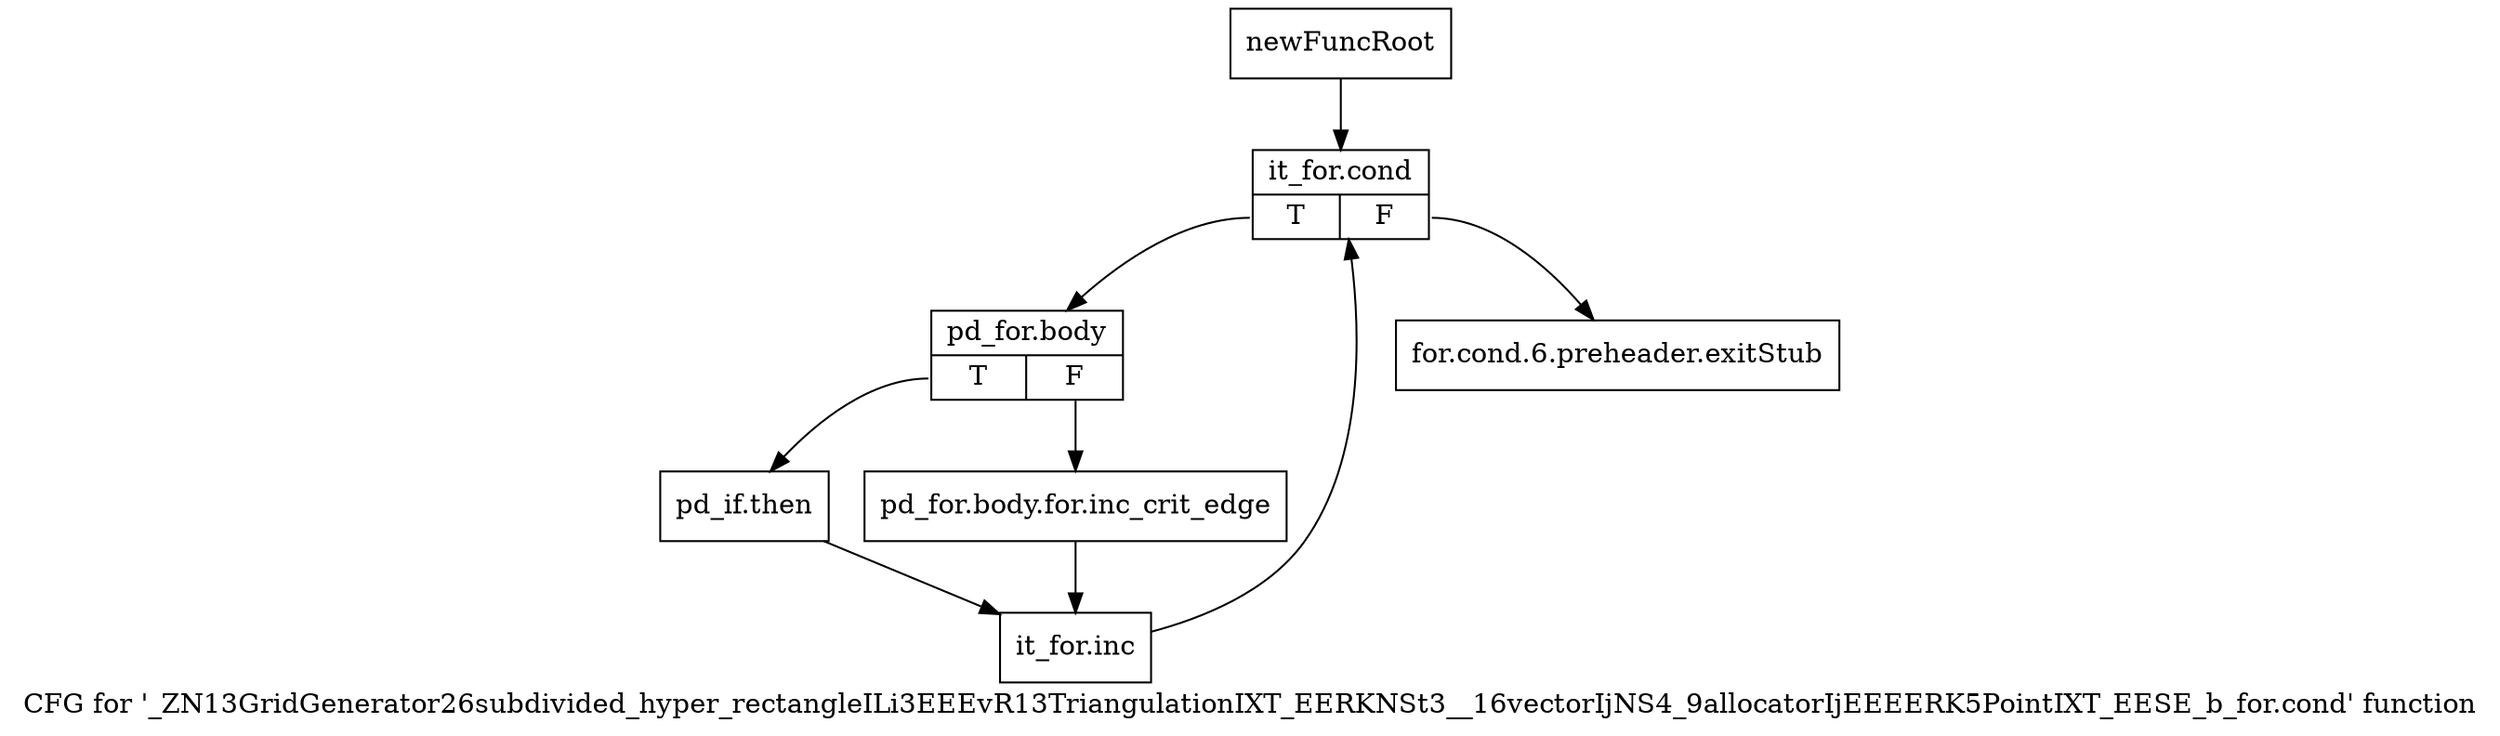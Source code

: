 digraph "CFG for '_ZN13GridGenerator26subdivided_hyper_rectangleILi3EEEvR13TriangulationIXT_EERKNSt3__16vectorIjNS4_9allocatorIjEEEERK5PointIXT_EESE_b_for.cond' function" {
	label="CFG for '_ZN13GridGenerator26subdivided_hyper_rectangleILi3EEEvR13TriangulationIXT_EERKNSt3__16vectorIjNS4_9allocatorIjEEEERK5PointIXT_EESE_b_for.cond' function";

	Node0x9355810 [shape=record,label="{newFuncRoot}"];
	Node0x9355810 -> Node0x93558b0;
	Node0x9355860 [shape=record,label="{for.cond.6.preheader.exitStub}"];
	Node0x93558b0 [shape=record,label="{it_for.cond|{<s0>T|<s1>F}}"];
	Node0x93558b0:s0 -> Node0x9355900;
	Node0x93558b0:s1 -> Node0x9355860;
	Node0x9355900 [shape=record,label="{pd_for.body|{<s0>T|<s1>F}}"];
	Node0x9355900:s0 -> Node0x93559a0;
	Node0x9355900:s1 -> Node0x9355950;
	Node0x9355950 [shape=record,label="{pd_for.body.for.inc_crit_edge}"];
	Node0x9355950 -> Node0x93559f0;
	Node0x93559a0 [shape=record,label="{pd_if.then}"];
	Node0x93559a0 -> Node0x93559f0;
	Node0x93559f0 [shape=record,label="{it_for.inc}"];
	Node0x93559f0 -> Node0x93558b0;
}
